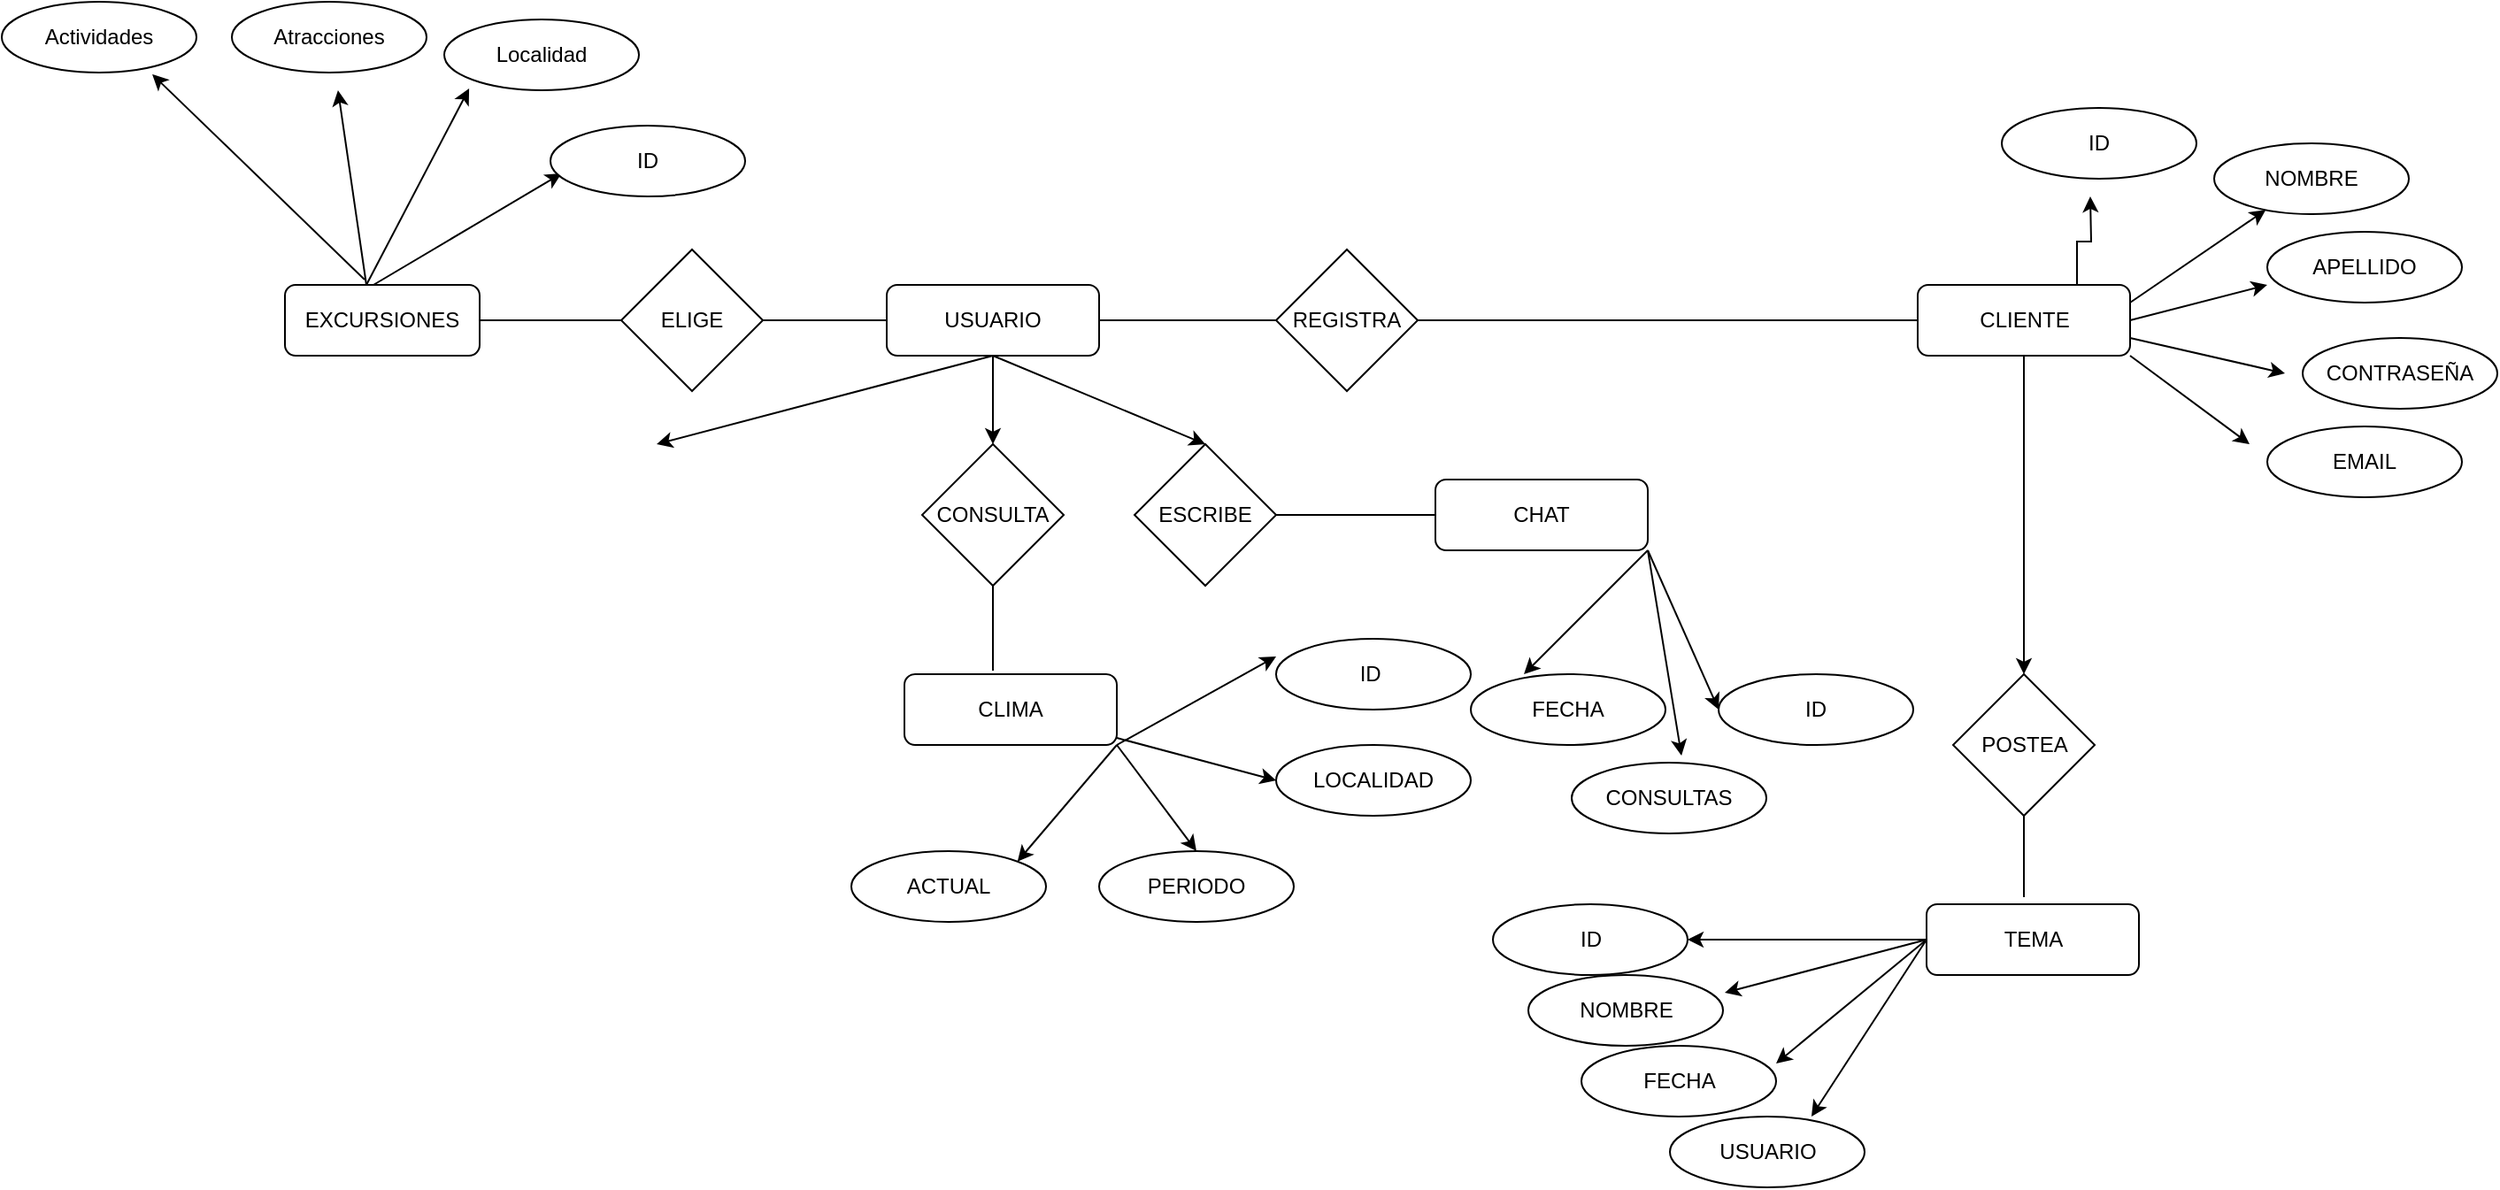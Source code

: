 <mxfile version="14.3.0" type="github">
  <diagram id="C5RBs43oDa-KdzZeNtuy" name="Page-1">
    <mxGraphModel dx="1695" dy="1623" grid="1" gridSize="10" guides="1" tooltips="1" connect="1" arrows="1" fold="1" page="1" pageScale="1" pageWidth="827" pageHeight="1169" math="0" shadow="0">
      <root>
        <mxCell id="WIyWlLk6GJQsqaUBKTNV-0" />
        <mxCell id="WIyWlLk6GJQsqaUBKTNV-1" parent="WIyWlLk6GJQsqaUBKTNV-0" />
        <mxCell id="WIyWlLk6GJQsqaUBKTNV-7" value="USUARIO" style="rounded=1;whiteSpace=wrap;html=1;fontSize=12;glass=0;strokeWidth=1;shadow=0;" parent="WIyWlLk6GJQsqaUBKTNV-1" vertex="1">
          <mxGeometry x="440" y="110" width="120" height="40" as="geometry" />
        </mxCell>
        <mxCell id="FzlKPwfHCi2CkfXrIBkZ-12" value="EXCURSIONES" style="rounded=1;whiteSpace=wrap;html=1;" parent="WIyWlLk6GJQsqaUBKTNV-1" vertex="1">
          <mxGeometry x="100" y="110" width="110" height="40" as="geometry" />
        </mxCell>
        <mxCell id="FzlKPwfHCi2CkfXrIBkZ-13" value="ELIGE" style="rhombus;whiteSpace=wrap;html=1;" parent="WIyWlLk6GJQsqaUBKTNV-1" vertex="1">
          <mxGeometry x="290" y="90" width="80" height="80" as="geometry" />
        </mxCell>
        <mxCell id="FzlKPwfHCi2CkfXrIBkZ-56" value="" style="endArrow=classic;html=1;" parent="WIyWlLk6GJQsqaUBKTNV-1" edge="1">
          <mxGeometry width="50" height="50" relative="1" as="geometry">
            <mxPoint x="150" y="110" as="sourcePoint" />
            <mxPoint x="256.234" y="47.046" as="targetPoint" />
          </mxGeometry>
        </mxCell>
        <mxCell id="FzlKPwfHCi2CkfXrIBkZ-57" value="" style="endArrow=classic;html=1;entryX=0.355;entryY=0.975;entryDx=0;entryDy=0;entryPerimeter=0;" parent="WIyWlLk6GJQsqaUBKTNV-1" edge="1">
          <mxGeometry width="50" height="50" relative="1" as="geometry">
            <mxPoint x="146" y="110" as="sourcePoint" />
            <mxPoint x="204.05" y="-1" as="targetPoint" />
          </mxGeometry>
        </mxCell>
        <mxCell id="FzlKPwfHCi2CkfXrIBkZ-58" value="" style="endArrow=classic;html=1;entryX=0.727;entryY=1;entryDx=0;entryDy=0;entryPerimeter=0;" parent="WIyWlLk6GJQsqaUBKTNV-1" edge="1">
          <mxGeometry width="50" height="50" relative="1" as="geometry">
            <mxPoint x="146" y="110" as="sourcePoint" />
            <mxPoint x="129.97" as="targetPoint" />
          </mxGeometry>
        </mxCell>
        <mxCell id="FzlKPwfHCi2CkfXrIBkZ-61" value="" style="endArrow=none;html=1;strokeColor=#000000;entryX=0;entryY=0.5;entryDx=0;entryDy=0;" parent="WIyWlLk6GJQsqaUBKTNV-1" target="FzlKPwfHCi2CkfXrIBkZ-13" edge="1">
          <mxGeometry width="50" height="50" relative="1" as="geometry">
            <mxPoint x="210" y="130" as="sourcePoint" />
            <mxPoint x="260" y="80" as="targetPoint" />
          </mxGeometry>
        </mxCell>
        <mxCell id="FzlKPwfHCi2CkfXrIBkZ-62" value="" style="endArrow=none;html=1;strokeColor=#000000;entryX=0;entryY=0.5;entryDx=0;entryDy=0;" parent="WIyWlLk6GJQsqaUBKTNV-1" target="WIyWlLk6GJQsqaUBKTNV-7" edge="1">
          <mxGeometry width="50" height="50" relative="1" as="geometry">
            <mxPoint x="370" y="130" as="sourcePoint" />
            <mxPoint x="420" y="80" as="targetPoint" />
          </mxGeometry>
        </mxCell>
        <mxCell id="FzlKPwfHCi2CkfXrIBkZ-63" style="edgeStyle=orthogonalEdgeStyle;rounded=0;orthogonalLoop=1;jettySize=auto;html=1;exitX=0.75;exitY=0;exitDx=0;exitDy=0;" parent="WIyWlLk6GJQsqaUBKTNV-1" source="FzlKPwfHCi2CkfXrIBkZ-64" edge="1">
          <mxGeometry relative="1" as="geometry">
            <mxPoint x="1120" y="60" as="targetPoint" />
          </mxGeometry>
        </mxCell>
        <mxCell id="FzlKPwfHCi2CkfXrIBkZ-64" value="CLIENTE" style="rounded=1;whiteSpace=wrap;html=1;fontSize=12;glass=0;strokeWidth=1;shadow=0;" parent="WIyWlLk6GJQsqaUBKTNV-1" vertex="1">
          <mxGeometry x="1022.5" y="110" width="120" height="40" as="geometry" />
        </mxCell>
        <mxCell id="FzlKPwfHCi2CkfXrIBkZ-65" value="" style="endArrow=classic;html=1;exitX=1;exitY=0.25;exitDx=0;exitDy=0;" parent="WIyWlLk6GJQsqaUBKTNV-1" source="FzlKPwfHCi2CkfXrIBkZ-64" target="FzlKPwfHCi2CkfXrIBkZ-66" edge="1">
          <mxGeometry width="50" height="50" relative="1" as="geometry">
            <mxPoint x="1150" y="110" as="sourcePoint" />
            <mxPoint x="1200" y="60" as="targetPoint" />
          </mxGeometry>
        </mxCell>
        <mxCell id="FzlKPwfHCi2CkfXrIBkZ-66" value="NOMBRE" style="ellipse;whiteSpace=wrap;html=1;" parent="WIyWlLk6GJQsqaUBKTNV-1" vertex="1">
          <mxGeometry x="1190" y="30" width="110" height="40" as="geometry" />
        </mxCell>
        <mxCell id="FzlKPwfHCi2CkfXrIBkZ-67" value="APELLIDO" style="ellipse;whiteSpace=wrap;html=1;" parent="WIyWlLk6GJQsqaUBKTNV-1" vertex="1">
          <mxGeometry x="1220" y="80" width="110" height="40" as="geometry" />
        </mxCell>
        <mxCell id="FzlKPwfHCi2CkfXrIBkZ-68" value="CONTRASEÑA" style="ellipse;whiteSpace=wrap;html=1;" parent="WIyWlLk6GJQsqaUBKTNV-1" vertex="1">
          <mxGeometry x="1240" y="140" width="110" height="40" as="geometry" />
        </mxCell>
        <mxCell id="FzlKPwfHCi2CkfXrIBkZ-69" value="ID" style="ellipse;whiteSpace=wrap;html=1;" parent="WIyWlLk6GJQsqaUBKTNV-1" vertex="1">
          <mxGeometry x="1070" y="10" width="110" height="40" as="geometry" />
        </mxCell>
        <mxCell id="FzlKPwfHCi2CkfXrIBkZ-70" value="EMAIL" style="ellipse;whiteSpace=wrap;html=1;" parent="WIyWlLk6GJQsqaUBKTNV-1" vertex="1">
          <mxGeometry x="1220" y="190" width="110" height="40" as="geometry" />
        </mxCell>
        <mxCell id="FzlKPwfHCi2CkfXrIBkZ-71" value="" style="endArrow=classic;html=1;entryX=0;entryY=0.75;entryDx=0;entryDy=0;entryPerimeter=0;exitX=1;exitY=0.5;exitDx=0;exitDy=0;" parent="WIyWlLk6GJQsqaUBKTNV-1" source="FzlKPwfHCi2CkfXrIBkZ-64" target="FzlKPwfHCi2CkfXrIBkZ-67" edge="1">
          <mxGeometry width="50" height="50" relative="1" as="geometry">
            <mxPoint x="1150" y="140" as="sourcePoint" />
            <mxPoint x="1200" y="90" as="targetPoint" />
          </mxGeometry>
        </mxCell>
        <mxCell id="FzlKPwfHCi2CkfXrIBkZ-72" value="" style="endArrow=classic;html=1;exitX=1;exitY=0.75;exitDx=0;exitDy=0;" parent="WIyWlLk6GJQsqaUBKTNV-1" source="FzlKPwfHCi2CkfXrIBkZ-64" edge="1">
          <mxGeometry width="50" height="50" relative="1" as="geometry">
            <mxPoint x="1150" y="150" as="sourcePoint" />
            <mxPoint x="1230" y="160" as="targetPoint" />
          </mxGeometry>
        </mxCell>
        <mxCell id="FzlKPwfHCi2CkfXrIBkZ-73" value="" style="endArrow=classic;html=1;exitX=1;exitY=1;exitDx=0;exitDy=0;" parent="WIyWlLk6GJQsqaUBKTNV-1" source="FzlKPwfHCi2CkfXrIBkZ-64" edge="1">
          <mxGeometry width="50" height="50" relative="1" as="geometry">
            <mxPoint x="1120" y="150" as="sourcePoint" />
            <mxPoint x="1210" y="200" as="targetPoint" />
          </mxGeometry>
        </mxCell>
        <mxCell id="FzlKPwfHCi2CkfXrIBkZ-74" value="REGISTRA" style="rhombus;whiteSpace=wrap;html=1;" parent="WIyWlLk6GJQsqaUBKTNV-1" vertex="1">
          <mxGeometry x="660" y="90" width="80" height="80" as="geometry" />
        </mxCell>
        <mxCell id="FzlKPwfHCi2CkfXrIBkZ-75" value="" style="endArrow=none;html=1;strokeColor=#000000;entryX=0;entryY=0.5;entryDx=0;entryDy=0;exitX=1;exitY=0.5;exitDx=0;exitDy=0;" parent="WIyWlLk6GJQsqaUBKTNV-1" source="FzlKPwfHCi2CkfXrIBkZ-74" target="FzlKPwfHCi2CkfXrIBkZ-64" edge="1">
          <mxGeometry width="50" height="50" relative="1" as="geometry">
            <mxPoint x="690" y="180" as="sourcePoint" />
            <mxPoint x="740" y="130" as="targetPoint" />
          </mxGeometry>
        </mxCell>
        <mxCell id="FzlKPwfHCi2CkfXrIBkZ-76" value="" style="endArrow=none;html=1;strokeColor=#000000;entryX=0;entryY=0.5;entryDx=0;entryDy=0;sketch=0;shadow=0;" parent="WIyWlLk6GJQsqaUBKTNV-1" target="FzlKPwfHCi2CkfXrIBkZ-74" edge="1">
          <mxGeometry width="50" height="50" relative="1" as="geometry">
            <mxPoint x="560" y="130" as="sourcePoint" />
            <mxPoint x="610" y="80" as="targetPoint" />
          </mxGeometry>
        </mxCell>
        <mxCell id="FzlKPwfHCi2CkfXrIBkZ-78" value="CONSULTA" style="rhombus;whiteSpace=wrap;html=1;" parent="WIyWlLk6GJQsqaUBKTNV-1" vertex="1">
          <mxGeometry x="460" y="200" width="80" height="80" as="geometry" />
        </mxCell>
        <mxCell id="FzlKPwfHCi2CkfXrIBkZ-84" value="" style="endArrow=classic;html=1;shadow=0;strokeColor=#000000;exitX=0.5;exitY=1;exitDx=0;exitDy=0;entryX=0.5;entryY=0;entryDx=0;entryDy=0;" parent="WIyWlLk6GJQsqaUBKTNV-1" source="WIyWlLk6GJQsqaUBKTNV-7" target="FzlKPwfHCi2CkfXrIBkZ-78" edge="1">
          <mxGeometry width="50" height="50" relative="1" as="geometry">
            <mxPoint x="580" y="280" as="sourcePoint" />
            <mxPoint x="630" y="230" as="targetPoint" />
          </mxGeometry>
        </mxCell>
        <mxCell id="FzlKPwfHCi2CkfXrIBkZ-85" value="" style="endArrow=classic;html=1;shadow=0;strokeColor=#000000;exitX=0.5;exitY=1;exitDx=0;exitDy=0;entryX=0.5;entryY=0;entryDx=0;entryDy=0;" parent="WIyWlLk6GJQsqaUBKTNV-1" source="WIyWlLk6GJQsqaUBKTNV-7" edge="1">
          <mxGeometry width="50" height="50" relative="1" as="geometry">
            <mxPoint x="340" y="220" as="sourcePoint" />
            <mxPoint x="310" y="200" as="targetPoint" />
          </mxGeometry>
        </mxCell>
        <mxCell id="FzlKPwfHCi2CkfXrIBkZ-86" value="ESCRIBE" style="rhombus;whiteSpace=wrap;html=1;" parent="WIyWlLk6GJQsqaUBKTNV-1" vertex="1">
          <mxGeometry x="580" y="200" width="80" height="80" as="geometry" />
        </mxCell>
        <mxCell id="FzlKPwfHCi2CkfXrIBkZ-87" value="" style="endArrow=classic;html=1;shadow=0;strokeColor=#000000;exitX=0.5;exitY=1;exitDx=0;exitDy=0;entryX=0.5;entryY=0;entryDx=0;entryDy=0;" parent="WIyWlLk6GJQsqaUBKTNV-1" source="WIyWlLk6GJQsqaUBKTNV-7" target="FzlKPwfHCi2CkfXrIBkZ-86" edge="1">
          <mxGeometry width="50" height="50" relative="1" as="geometry">
            <mxPoint x="580" y="280" as="sourcePoint" />
            <mxPoint x="630" y="230" as="targetPoint" />
          </mxGeometry>
        </mxCell>
        <mxCell id="FzlKPwfHCi2CkfXrIBkZ-88" value="FECHA" style="ellipse;whiteSpace=wrap;html=1;" parent="WIyWlLk6GJQsqaUBKTNV-1" vertex="1">
          <mxGeometry x="770" y="330" width="110" height="40" as="geometry" />
        </mxCell>
        <mxCell id="FzlKPwfHCi2CkfXrIBkZ-89" value="CONSULTAS" style="ellipse;whiteSpace=wrap;html=1;" parent="WIyWlLk6GJQsqaUBKTNV-1" vertex="1">
          <mxGeometry x="827" y="380" width="110" height="40" as="geometry" />
        </mxCell>
        <mxCell id="FzlKPwfHCi2CkfXrIBkZ-90" value="ID" style="ellipse;whiteSpace=wrap;html=1;" parent="WIyWlLk6GJQsqaUBKTNV-1" vertex="1">
          <mxGeometry x="910" y="330" width="110" height="40" as="geometry" />
        </mxCell>
        <mxCell id="FzlKPwfHCi2CkfXrIBkZ-91" value="CHAT" style="rounded=1;whiteSpace=wrap;html=1;fontSize=12;glass=0;strokeWidth=1;shadow=0;" parent="WIyWlLk6GJQsqaUBKTNV-1" vertex="1">
          <mxGeometry x="750" y="220" width="120" height="40" as="geometry" />
        </mxCell>
        <mxCell id="FzlKPwfHCi2CkfXrIBkZ-93" value="ACTUAL" style="ellipse;whiteSpace=wrap;html=1;" parent="WIyWlLk6GJQsqaUBKTNV-1" vertex="1">
          <mxGeometry x="420" y="430" width="110" height="40" as="geometry" />
        </mxCell>
        <mxCell id="FzlKPwfHCi2CkfXrIBkZ-94" value="CLIMA" style="rounded=1;whiteSpace=wrap;html=1;fontSize=12;glass=0;strokeWidth=1;shadow=0;" parent="WIyWlLk6GJQsqaUBKTNV-1" vertex="1">
          <mxGeometry x="450" y="330" width="120" height="40" as="geometry" />
        </mxCell>
        <mxCell id="FzlKPwfHCi2CkfXrIBkZ-96" value="PERIODO" style="ellipse;whiteSpace=wrap;html=1;" parent="WIyWlLk6GJQsqaUBKTNV-1" vertex="1">
          <mxGeometry x="560" y="430" width="110" height="40" as="geometry" />
        </mxCell>
        <mxCell id="FzlKPwfHCi2CkfXrIBkZ-101" value="" style="endArrow=classic;html=1;shadow=0;strokeColor=#000000;entryX=0;entryY=0.5;entryDx=0;entryDy=0;exitX=1;exitY=1;exitDx=0;exitDy=0;" parent="WIyWlLk6GJQsqaUBKTNV-1" source="FzlKPwfHCi2CkfXrIBkZ-91" target="FzlKPwfHCi2CkfXrIBkZ-90" edge="1">
          <mxGeometry width="50" height="50" relative="1" as="geometry">
            <mxPoint x="670" y="360" as="sourcePoint" />
            <mxPoint x="720" y="310" as="targetPoint" />
          </mxGeometry>
        </mxCell>
        <mxCell id="FzlKPwfHCi2CkfXrIBkZ-102" value="" style="endArrow=classic;html=1;shadow=0;strokeColor=#000000;exitX=1;exitY=1;exitDx=0;exitDy=0;entryX=0.564;entryY=-0.1;entryDx=0;entryDy=0;entryPerimeter=0;" parent="WIyWlLk6GJQsqaUBKTNV-1" source="FzlKPwfHCi2CkfXrIBkZ-91" target="FzlKPwfHCi2CkfXrIBkZ-89" edge="1">
          <mxGeometry width="50" height="50" relative="1" as="geometry">
            <mxPoint x="670" y="360" as="sourcePoint" />
            <mxPoint x="720" y="310" as="targetPoint" />
          </mxGeometry>
        </mxCell>
        <mxCell id="FzlKPwfHCi2CkfXrIBkZ-103" value="" style="endArrow=classic;html=1;shadow=0;strokeColor=#000000;exitX=1;exitY=1;exitDx=0;exitDy=0;entryX=0.273;entryY=0;entryDx=0;entryDy=0;entryPerimeter=0;" parent="WIyWlLk6GJQsqaUBKTNV-1" source="FzlKPwfHCi2CkfXrIBkZ-91" target="FzlKPwfHCi2CkfXrIBkZ-88" edge="1">
          <mxGeometry width="50" height="50" relative="1" as="geometry">
            <mxPoint x="670" y="360" as="sourcePoint" />
            <mxPoint x="720" y="310" as="targetPoint" />
          </mxGeometry>
        </mxCell>
        <mxCell id="FzlKPwfHCi2CkfXrIBkZ-104" value="" style="endArrow=none;html=1;shadow=0;strokeColor=#000000;entryX=0;entryY=0.5;entryDx=0;entryDy=0;exitX=1;exitY=0.5;exitDx=0;exitDy=0;" parent="WIyWlLk6GJQsqaUBKTNV-1" source="FzlKPwfHCi2CkfXrIBkZ-86" target="FzlKPwfHCi2CkfXrIBkZ-91" edge="1">
          <mxGeometry width="50" height="50" relative="1" as="geometry">
            <mxPoint x="670" y="360" as="sourcePoint" />
            <mxPoint x="720" y="310" as="targetPoint" />
          </mxGeometry>
        </mxCell>
        <mxCell id="FzlKPwfHCi2CkfXrIBkZ-105" value="" style="endArrow=none;html=1;shadow=0;strokeColor=#000000;entryX=0.5;entryY=1;entryDx=0;entryDy=0;" parent="WIyWlLk6GJQsqaUBKTNV-1" target="FzlKPwfHCi2CkfXrIBkZ-78" edge="1">
          <mxGeometry width="50" height="50" relative="1" as="geometry">
            <mxPoint x="500" y="328" as="sourcePoint" />
            <mxPoint x="720" y="310" as="targetPoint" />
          </mxGeometry>
        </mxCell>
        <mxCell id="FzlKPwfHCi2CkfXrIBkZ-108" value="LOCALIDAD" style="ellipse;whiteSpace=wrap;html=1;" parent="WIyWlLk6GJQsqaUBKTNV-1" vertex="1">
          <mxGeometry x="660" y="370" width="110" height="40" as="geometry" />
        </mxCell>
        <mxCell id="FzlKPwfHCi2CkfXrIBkZ-109" value="" style="endArrow=classic;html=1;shadow=0;strokeColor=#000000;entryX=0;entryY=0.5;entryDx=0;entryDy=0;" parent="WIyWlLk6GJQsqaUBKTNV-1" source="FzlKPwfHCi2CkfXrIBkZ-94" target="FzlKPwfHCi2CkfXrIBkZ-108" edge="1">
          <mxGeometry width="50" height="50" relative="1" as="geometry">
            <mxPoint x="670" y="370" as="sourcePoint" />
            <mxPoint x="720" y="320" as="targetPoint" />
          </mxGeometry>
        </mxCell>
        <mxCell id="FzlKPwfHCi2CkfXrIBkZ-110" value="" style="endArrow=classic;html=1;shadow=0;strokeColor=#000000;exitX=1;exitY=1;exitDx=0;exitDy=0;entryX=0.5;entryY=0;entryDx=0;entryDy=0;" parent="WIyWlLk6GJQsqaUBKTNV-1" source="FzlKPwfHCi2CkfXrIBkZ-94" target="FzlKPwfHCi2CkfXrIBkZ-96" edge="1">
          <mxGeometry width="50" height="50" relative="1" as="geometry">
            <mxPoint x="670" y="370" as="sourcePoint" />
            <mxPoint x="720" y="320" as="targetPoint" />
          </mxGeometry>
        </mxCell>
        <mxCell id="FzlKPwfHCi2CkfXrIBkZ-111" value="" style="endArrow=classic;html=1;shadow=0;strokeColor=#000000;exitX=1;exitY=1;exitDx=0;exitDy=0;entryX=1;entryY=0;entryDx=0;entryDy=0;" parent="WIyWlLk6GJQsqaUBKTNV-1" source="FzlKPwfHCi2CkfXrIBkZ-94" target="FzlKPwfHCi2CkfXrIBkZ-93" edge="1">
          <mxGeometry width="50" height="50" relative="1" as="geometry">
            <mxPoint x="670" y="370" as="sourcePoint" />
            <mxPoint x="720" y="320" as="targetPoint" />
          </mxGeometry>
        </mxCell>
        <mxCell id="WO-i5hGIn6nYLA2ixtJo-0" value="ID" style="ellipse;whiteSpace=wrap;html=1;" parent="WIyWlLk6GJQsqaUBKTNV-1" vertex="1">
          <mxGeometry x="250" y="20" width="110" height="40" as="geometry" />
        </mxCell>
        <mxCell id="WO-i5hGIn6nYLA2ixtJo-1" value="Localidad" style="ellipse;whiteSpace=wrap;html=1;" parent="WIyWlLk6GJQsqaUBKTNV-1" vertex="1">
          <mxGeometry x="190" y="-40" width="110" height="40" as="geometry" />
        </mxCell>
        <mxCell id="WO-i5hGIn6nYLA2ixtJo-2" value="Atracciones" style="ellipse;whiteSpace=wrap;html=1;" parent="WIyWlLk6GJQsqaUBKTNV-1" vertex="1">
          <mxGeometry x="70" y="-50" width="110" height="40" as="geometry" />
        </mxCell>
        <mxCell id="WO-i5hGIn6nYLA2ixtJo-4" value="Actividades" style="ellipse;whiteSpace=wrap;html=1;" parent="WIyWlLk6GJQsqaUBKTNV-1" vertex="1">
          <mxGeometry x="-60" y="-50" width="110" height="40" as="geometry" />
        </mxCell>
        <mxCell id="WO-i5hGIn6nYLA2ixtJo-5" value="" style="endArrow=classic;html=1;exitX=0.409;exitY=-0.075;exitDx=0;exitDy=0;exitPerimeter=0;entryX=0.773;entryY=1.025;entryDx=0;entryDy=0;entryPerimeter=0;" parent="WIyWlLk6GJQsqaUBKTNV-1" source="FzlKPwfHCi2CkfXrIBkZ-12" target="WO-i5hGIn6nYLA2ixtJo-4" edge="1">
          <mxGeometry width="50" height="50" relative="1" as="geometry">
            <mxPoint x="90" y="-10" as="sourcePoint" />
            <mxPoint x="140" y="-60" as="targetPoint" />
          </mxGeometry>
        </mxCell>
        <mxCell id="bsNvNGSJAn72j7pwiCpA-0" value="ID&amp;nbsp;" style="ellipse;whiteSpace=wrap;html=1;" vertex="1" parent="WIyWlLk6GJQsqaUBKTNV-1">
          <mxGeometry x="660" y="310" width="110" height="40" as="geometry" />
        </mxCell>
        <mxCell id="bsNvNGSJAn72j7pwiCpA-1" value="" style="endArrow=classic;html=1;entryX=0;entryY=0.25;entryDx=0;entryDy=0;entryPerimeter=0;exitX=1;exitY=1;exitDx=0;exitDy=0;" edge="1" parent="WIyWlLk6GJQsqaUBKTNV-1" source="FzlKPwfHCi2CkfXrIBkZ-94" target="bsNvNGSJAn72j7pwiCpA-0">
          <mxGeometry width="50" height="50" relative="1" as="geometry">
            <mxPoint x="630" y="300" as="sourcePoint" />
            <mxPoint x="680" y="250" as="targetPoint" />
          </mxGeometry>
        </mxCell>
        <mxCell id="bsNvNGSJAn72j7pwiCpA-2" value="POSTEA" style="rhombus;whiteSpace=wrap;html=1;" vertex="1" parent="WIyWlLk6GJQsqaUBKTNV-1">
          <mxGeometry x="1042.5" y="330" width="80" height="80" as="geometry" />
        </mxCell>
        <mxCell id="bsNvNGSJAn72j7pwiCpA-3" value="TEMA" style="rounded=1;whiteSpace=wrap;html=1;fontSize=12;glass=0;strokeWidth=1;shadow=0;" vertex="1" parent="WIyWlLk6GJQsqaUBKTNV-1">
          <mxGeometry x="1027.5" y="460" width="120" height="40" as="geometry" />
        </mxCell>
        <mxCell id="bsNvNGSJAn72j7pwiCpA-4" value="USUARIO" style="ellipse;whiteSpace=wrap;html=1;" vertex="1" parent="WIyWlLk6GJQsqaUBKTNV-1">
          <mxGeometry x="882.5" y="580" width="110" height="40" as="geometry" />
        </mxCell>
        <mxCell id="bsNvNGSJAn72j7pwiCpA-5" value="FECHA" style="ellipse;whiteSpace=wrap;html=1;" vertex="1" parent="WIyWlLk6GJQsqaUBKTNV-1">
          <mxGeometry x="832.5" y="540" width="110" height="40" as="geometry" />
        </mxCell>
        <mxCell id="bsNvNGSJAn72j7pwiCpA-6" value="NOMBRE" style="ellipse;whiteSpace=wrap;html=1;" vertex="1" parent="WIyWlLk6GJQsqaUBKTNV-1">
          <mxGeometry x="802.5" y="500" width="110" height="40" as="geometry" />
        </mxCell>
        <mxCell id="bsNvNGSJAn72j7pwiCpA-7" value="ID" style="ellipse;whiteSpace=wrap;html=1;" vertex="1" parent="WIyWlLk6GJQsqaUBKTNV-1">
          <mxGeometry x="782.5" y="460" width="110" height="40" as="geometry" />
        </mxCell>
        <mxCell id="bsNvNGSJAn72j7pwiCpA-8" value="" style="endArrow=none;html=1;shadow=0;strokeColor=#000000;entryX=0.5;entryY=1;entryDx=0;entryDy=0;" edge="1" parent="WIyWlLk6GJQsqaUBKTNV-1" target="bsNvNGSJAn72j7pwiCpA-2">
          <mxGeometry width="50" height="50" relative="1" as="geometry">
            <mxPoint x="1082.5" y="456" as="sourcePoint" />
            <mxPoint x="1492.5" y="440" as="targetPoint" />
          </mxGeometry>
        </mxCell>
        <mxCell id="bsNvNGSJAn72j7pwiCpA-9" value="" style="endArrow=classic;html=1;shadow=0;strokeColor=#000000;entryX=1;entryY=0.25;entryDx=0;entryDy=0;entryPerimeter=0;" edge="1" parent="WIyWlLk6GJQsqaUBKTNV-1" target="bsNvNGSJAn72j7pwiCpA-5">
          <mxGeometry width="50" height="50" relative="1" as="geometry">
            <mxPoint x="1027.5" y="480" as="sourcePoint" />
            <mxPoint x="1077.5" y="430" as="targetPoint" />
          </mxGeometry>
        </mxCell>
        <mxCell id="bsNvNGSJAn72j7pwiCpA-10" value="" style="endArrow=classic;html=1;shadow=0;strokeColor=#000000;entryX=1.009;entryY=0.25;entryDx=0;entryDy=0;entryPerimeter=0;" edge="1" parent="WIyWlLk6GJQsqaUBKTNV-1" target="bsNvNGSJAn72j7pwiCpA-6">
          <mxGeometry width="50" height="50" relative="1" as="geometry">
            <mxPoint x="1027.5" y="480" as="sourcePoint" />
            <mxPoint x="1077.5" y="430" as="targetPoint" />
          </mxGeometry>
        </mxCell>
        <mxCell id="bsNvNGSJAn72j7pwiCpA-11" value="" style="endArrow=classic;html=1;shadow=0;strokeColor=#000000;entryX=1;entryY=0.5;entryDx=0;entryDy=0;" edge="1" parent="WIyWlLk6GJQsqaUBKTNV-1" target="bsNvNGSJAn72j7pwiCpA-7">
          <mxGeometry width="50" height="50" relative="1" as="geometry">
            <mxPoint x="1027.5" y="480" as="sourcePoint" />
            <mxPoint x="1077.5" y="430" as="targetPoint" />
          </mxGeometry>
        </mxCell>
        <mxCell id="bsNvNGSJAn72j7pwiCpA-12" value="" style="endArrow=classic;html=1;shadow=0;strokeColor=#000000;entryX=0.727;entryY=0;entryDx=0;entryDy=0;entryPerimeter=0;" edge="1" parent="WIyWlLk6GJQsqaUBKTNV-1" target="bsNvNGSJAn72j7pwiCpA-4">
          <mxGeometry width="50" height="50" relative="1" as="geometry">
            <mxPoint x="1027.5" y="480" as="sourcePoint" />
            <mxPoint x="1077.5" y="430" as="targetPoint" />
          </mxGeometry>
        </mxCell>
        <mxCell id="bsNvNGSJAn72j7pwiCpA-13" value="" style="endArrow=classic;html=1;exitX=0.5;exitY=1;exitDx=0;exitDy=0;entryX=0.5;entryY=0;entryDx=0;entryDy=0;" edge="1" parent="WIyWlLk6GJQsqaUBKTNV-1" source="FzlKPwfHCi2CkfXrIBkZ-64" target="bsNvNGSJAn72j7pwiCpA-2">
          <mxGeometry width="50" height="50" relative="1" as="geometry">
            <mxPoint x="820" y="200" as="sourcePoint" />
            <mxPoint x="870" y="150" as="targetPoint" />
          </mxGeometry>
        </mxCell>
      </root>
    </mxGraphModel>
  </diagram>
</mxfile>
